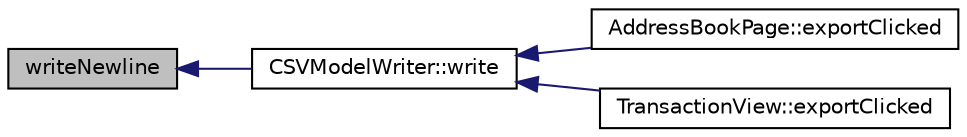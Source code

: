 digraph "writeNewline"
{
  edge [fontname="Helvetica",fontsize="10",labelfontname="Helvetica",labelfontsize="10"];
  node [fontname="Helvetica",fontsize="10",shape=record];
  rankdir="LR";
  Node1 [label="writeNewline",height=0.2,width=0.4,color="black", fillcolor="grey75", style="filled", fontcolor="black"];
  Node1 -> Node2 [dir="back",color="midnightblue",fontsize="10",style="solid",fontname="Helvetica"];
  Node2 [label="CSVModelWriter::write",height=0.2,width=0.4,color="black", fillcolor="white", style="filled",URL="$da/d79/class_c_s_v_model_writer.html#a71fe52fdd6f41c506f9631175cb04615",tooltip="Perform export of the model to CSV. "];
  Node2 -> Node3 [dir="back",color="midnightblue",fontsize="10",style="solid",fontname="Helvetica"];
  Node3 [label="AddressBookPage::exportClicked",height=0.2,width=0.4,color="black", fillcolor="white", style="filled",URL="$d3/d4a/class_address_book_page.html#ae5b20525c7f1cf805eace9aafe308d42"];
  Node2 -> Node4 [dir="back",color="midnightblue",fontsize="10",style="solid",fontname="Helvetica"];
  Node4 [label="TransactionView::exportClicked",height=0.2,width=0.4,color="black", fillcolor="white", style="filled",URL="$d2/d2c/class_transaction_view.html#a5983022ff1e5395f87de3c5728eff8da"];
}
